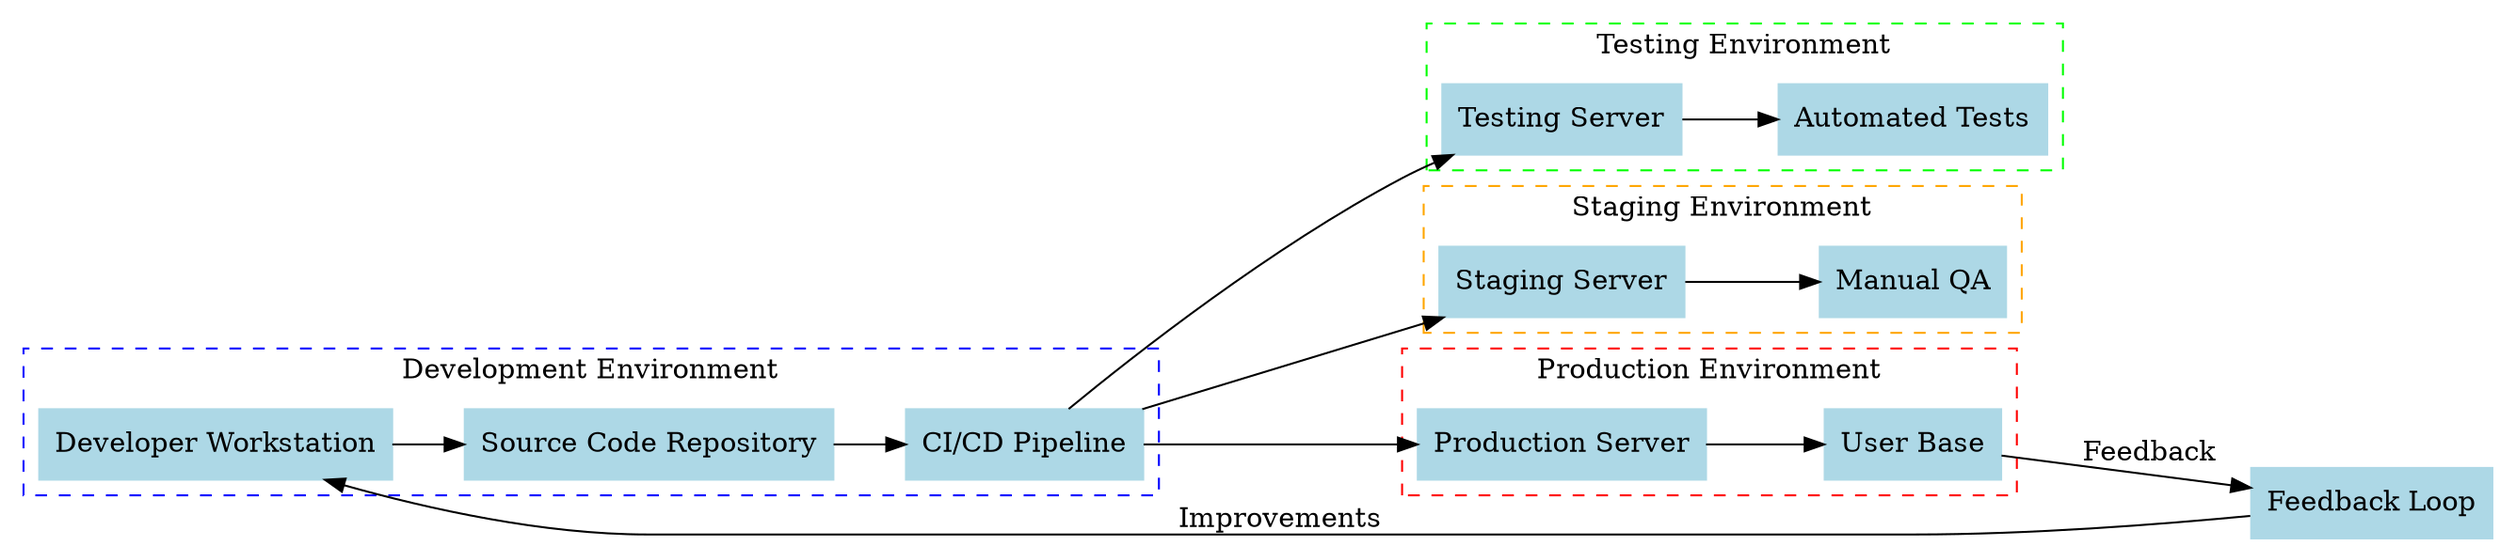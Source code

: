 digraph DeploymentModel {
    rankdir=LR;
    node [shape=rectangle, style=filled, color=lightblue];

    subgraph cluster_0 {
        label="Development Environment";
        style=dashed;
        color=blue;
        "Developer Workstation" -> "Source Code Repository";
        "Source Code Repository" -> "CI/CD Pipeline";
    }

    subgraph cluster_1 {
        label="Testing Environment";
        style=dashed;
        color=green;
        "CI/CD Pipeline" -> "Testing Server";
        "Testing Server" -> "Automated Tests";
    }

    subgraph cluster_2 {
        label="Staging Environment";
        style=dashed;
        color=orange;
        "CI/CD Pipeline" -> "Staging Server";
        "Staging Server" -> "Manual QA";
    }

    subgraph cluster_3 {
        label="Production Environment";
        style=dashed;
        color=red;
        "CI/CD Pipeline" -> "Production Server";
        "Production Server" -> "User Base";
    }

    "User Base" -> "Feedback Loop" [label="Feedback"];
    "Feedback Loop" -> "Developer Workstation" [label="Improvements"];
}
